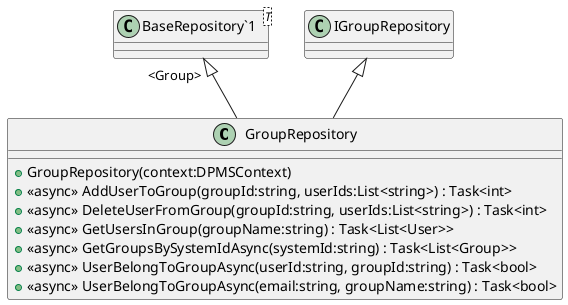@startuml
class GroupRepository {
    + GroupRepository(context:DPMSContext)
    + <<async>> AddUserToGroup(groupId:string, userIds:List<string>) : Task<int>
    + <<async>> DeleteUserFromGroup(groupId:string, userIds:List<string>) : Task<int>
    + <<async>> GetUsersInGroup(groupName:string) : Task<List<User>>
    + <<async>> GetGroupsBySystemIdAsync(systemId:string) : Task<List<Group>>
    + <<async>> UserBelongToGroupAsync(userId:string, groupId:string) : Task<bool>
    + <<async>> UserBelongToGroupAsync(email:string, groupName:string) : Task<bool>
}
class "BaseRepository`1"<T> {
}
"BaseRepository`1" "<Group>" <|-- GroupRepository
IGroupRepository <|-- GroupRepository
@enduml
